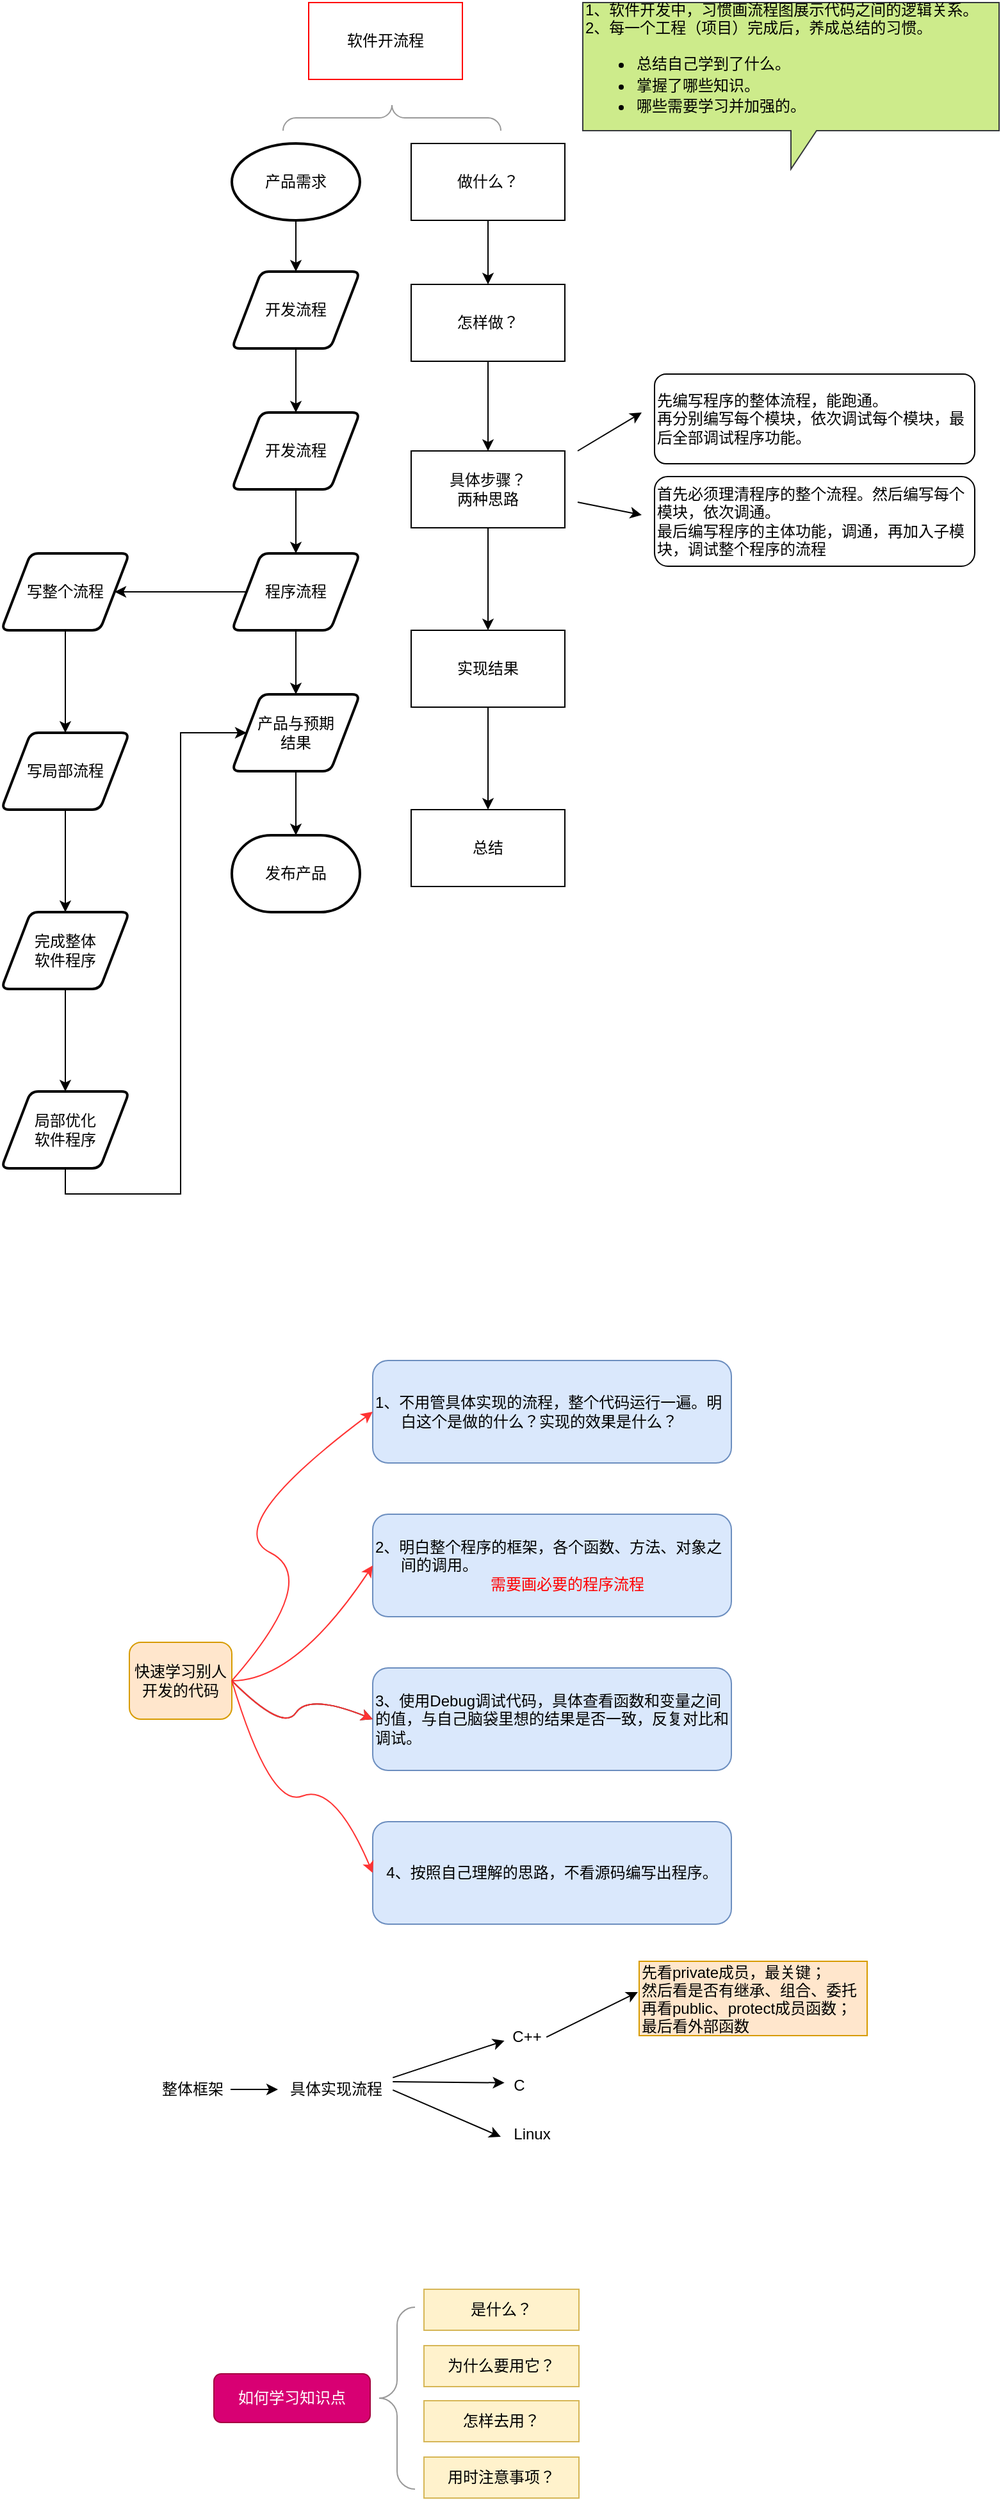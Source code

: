 <mxfile version="14.1.8" type="device" pages="2"><diagram id="IiWEpF4j2YPxtZ2jBqzZ" name="第 1 页"><mxGraphModel dx="1022" dy="596" grid="0" gridSize="10" guides="1" tooltips="1" connect="1" arrows="1" fold="1" page="1" pageScale="1" pageWidth="827" pageHeight="1169" math="0" shadow="0"><root><mxCell id="0"/><mxCell id="1" parent="0"/><mxCell id="CEP8OfUjjQIDmu7eZ3QG-1" value="软件开流程" style="rounded=0;whiteSpace=wrap;html=1;strokeColor=#FF0000;" parent="1" vertex="1"><mxGeometry x="280" y="130" width="120" height="60" as="geometry"/></mxCell><mxCell id="CEP8OfUjjQIDmu7eZ3QG-2" style="edgeStyle=orthogonalEdgeStyle;rounded=0;orthogonalLoop=1;jettySize=auto;html=1;exitX=0.5;exitY=1;exitDx=0;exitDy=0;exitPerimeter=0;entryX=0.5;entryY=0;entryDx=0;entryDy=0;" parent="1" source="CEP8OfUjjQIDmu7eZ3QG-3" target="CEP8OfUjjQIDmu7eZ3QG-5" edge="1"><mxGeometry relative="1" as="geometry"/></mxCell><mxCell id="CEP8OfUjjQIDmu7eZ3QG-3" value="产品需求" style="strokeWidth=2;html=1;shape=mxgraph.flowchart.start_1;whiteSpace=wrap;" parent="1" vertex="1"><mxGeometry x="220" y="240" width="100" height="60" as="geometry"/></mxCell><mxCell id="CEP8OfUjjQIDmu7eZ3QG-4" value="" style="edgeStyle=orthogonalEdgeStyle;rounded=0;orthogonalLoop=1;jettySize=auto;html=1;" parent="1" source="CEP8OfUjjQIDmu7eZ3QG-5" target="CEP8OfUjjQIDmu7eZ3QG-7" edge="1"><mxGeometry relative="1" as="geometry"/></mxCell><mxCell id="CEP8OfUjjQIDmu7eZ3QG-5" value="开发流程" style="shape=parallelogram;html=1;strokeWidth=2;perimeter=parallelogramPerimeter;whiteSpace=wrap;rounded=1;arcSize=12;size=0.23;" parent="1" vertex="1"><mxGeometry x="220" y="340" width="100" height="60" as="geometry"/></mxCell><mxCell id="CEP8OfUjjQIDmu7eZ3QG-6" value="" style="edgeStyle=orthogonalEdgeStyle;rounded=0;orthogonalLoop=1;jettySize=auto;html=1;" parent="1" source="CEP8OfUjjQIDmu7eZ3QG-7" target="CEP8OfUjjQIDmu7eZ3QG-10" edge="1"><mxGeometry relative="1" as="geometry"/></mxCell><mxCell id="CEP8OfUjjQIDmu7eZ3QG-7" value="开发流程" style="shape=parallelogram;html=1;strokeWidth=2;perimeter=parallelogramPerimeter;whiteSpace=wrap;rounded=1;arcSize=12;size=0.23;" parent="1" vertex="1"><mxGeometry x="220" y="450" width="100" height="60" as="geometry"/></mxCell><mxCell id="CEP8OfUjjQIDmu7eZ3QG-8" value="" style="edgeStyle=orthogonalEdgeStyle;rounded=0;orthogonalLoop=1;jettySize=auto;html=1;" parent="1" source="CEP8OfUjjQIDmu7eZ3QG-10" target="CEP8OfUjjQIDmu7eZ3QG-20" edge="1"><mxGeometry relative="1" as="geometry"/></mxCell><mxCell id="CEP8OfUjjQIDmu7eZ3QG-9" value="" style="edgeStyle=orthogonalEdgeStyle;rounded=0;orthogonalLoop=1;jettySize=auto;html=1;" parent="1" source="CEP8OfUjjQIDmu7eZ3QG-10" target="CEP8OfUjjQIDmu7eZ3QG-12" edge="1"><mxGeometry relative="1" as="geometry"/></mxCell><mxCell id="CEP8OfUjjQIDmu7eZ3QG-10" value="程序流程" style="shape=parallelogram;html=1;strokeWidth=2;perimeter=parallelogramPerimeter;whiteSpace=wrap;rounded=1;arcSize=12;size=0.23;" parent="1" vertex="1"><mxGeometry x="220" y="560" width="100" height="60" as="geometry"/></mxCell><mxCell id="CEP8OfUjjQIDmu7eZ3QG-11" value="" style="edgeStyle=orthogonalEdgeStyle;rounded=0;orthogonalLoop=1;jettySize=auto;html=1;" parent="1" source="CEP8OfUjjQIDmu7eZ3QG-12" target="CEP8OfUjjQIDmu7eZ3QG-14" edge="1"><mxGeometry relative="1" as="geometry"/></mxCell><mxCell id="CEP8OfUjjQIDmu7eZ3QG-12" value="写整个流程&lt;br&gt;" style="shape=parallelogram;html=1;strokeWidth=2;perimeter=parallelogramPerimeter;whiteSpace=wrap;rounded=1;arcSize=12;size=0.23;" parent="1" vertex="1"><mxGeometry x="40" y="560" width="100" height="60" as="geometry"/></mxCell><mxCell id="CEP8OfUjjQIDmu7eZ3QG-13" value="" style="edgeStyle=orthogonalEdgeStyle;rounded=0;orthogonalLoop=1;jettySize=auto;html=1;" parent="1" source="CEP8OfUjjQIDmu7eZ3QG-14" target="CEP8OfUjjQIDmu7eZ3QG-16" edge="1"><mxGeometry relative="1" as="geometry"/></mxCell><mxCell id="CEP8OfUjjQIDmu7eZ3QG-14" value="写局部流程" style="shape=parallelogram;html=1;strokeWidth=2;perimeter=parallelogramPerimeter;whiteSpace=wrap;rounded=1;arcSize=12;size=0.23;" parent="1" vertex="1"><mxGeometry x="40" y="700" width="100" height="60" as="geometry"/></mxCell><mxCell id="CEP8OfUjjQIDmu7eZ3QG-15" value="" style="edgeStyle=orthogonalEdgeStyle;rounded=0;orthogonalLoop=1;jettySize=auto;html=1;" parent="1" source="CEP8OfUjjQIDmu7eZ3QG-16" target="CEP8OfUjjQIDmu7eZ3QG-17" edge="1"><mxGeometry relative="1" as="geometry"/></mxCell><mxCell id="CEP8OfUjjQIDmu7eZ3QG-16" value="完成整体&lt;br&gt;软件程序" style="shape=parallelogram;html=1;strokeWidth=2;perimeter=parallelogramPerimeter;whiteSpace=wrap;rounded=1;arcSize=12;size=0.23;" parent="1" vertex="1"><mxGeometry x="40" y="840" width="100" height="60" as="geometry"/></mxCell><mxCell id="CEP8OfUjjQIDmu7eZ3QG-17" value="局部优化&lt;br&gt;软件程序" style="shape=parallelogram;html=1;strokeWidth=2;perimeter=parallelogramPerimeter;whiteSpace=wrap;rounded=1;arcSize=12;size=0.23;" parent="1" vertex="1"><mxGeometry x="40" y="980" width="100" height="60" as="geometry"/></mxCell><mxCell id="CEP8OfUjjQIDmu7eZ3QG-18" style="edgeStyle=orthogonalEdgeStyle;rounded=0;orthogonalLoop=1;jettySize=auto;html=1;exitX=0.5;exitY=1;exitDx=0;exitDy=0;entryX=0.5;entryY=0;entryDx=0;entryDy=0;entryPerimeter=0;" parent="1" source="CEP8OfUjjQIDmu7eZ3QG-20" target="CEP8OfUjjQIDmu7eZ3QG-30" edge="1"><mxGeometry relative="1" as="geometry"/></mxCell><mxCell id="CEP8OfUjjQIDmu7eZ3QG-19" style="edgeStyle=orthogonalEdgeStyle;rounded=0;orthogonalLoop=1;jettySize=auto;html=1;exitX=0;exitY=0.5;exitDx=0;exitDy=0;entryX=0.5;entryY=1;entryDx=0;entryDy=0;startArrow=classic;startFill=1;endArrow=none;endFill=0;" parent="1" source="CEP8OfUjjQIDmu7eZ3QG-20" target="CEP8OfUjjQIDmu7eZ3QG-17" edge="1"><mxGeometry relative="1" as="geometry"><mxPoint x="190" y="1020" as="targetPoint"/><Array as="points"><mxPoint x="180" y="700"/><mxPoint x="180" y="1060"/><mxPoint x="90" y="1060"/></Array></mxGeometry></mxCell><mxCell id="CEP8OfUjjQIDmu7eZ3QG-20" value="产品与预期&lt;br&gt;结果" style="shape=parallelogram;html=1;strokeWidth=2;perimeter=parallelogramPerimeter;whiteSpace=wrap;rounded=1;arcSize=12;size=0.23;" parent="1" vertex="1"><mxGeometry x="220" y="670" width="100" height="60" as="geometry"/></mxCell><mxCell id="CEP8OfUjjQIDmu7eZ3QG-21" value="" style="edgeStyle=orthogonalEdgeStyle;rounded=0;orthogonalLoop=1;jettySize=auto;html=1;" parent="1" source="CEP8OfUjjQIDmu7eZ3QG-22" target="CEP8OfUjjQIDmu7eZ3QG-24" edge="1"><mxGeometry relative="1" as="geometry"/></mxCell><mxCell id="CEP8OfUjjQIDmu7eZ3QG-22" value="做什么？" style="rounded=0;whiteSpace=wrap;html=1;strokeColor=#000000;" parent="1" vertex="1"><mxGeometry x="360" y="240" width="120" height="60" as="geometry"/></mxCell><mxCell id="CEP8OfUjjQIDmu7eZ3QG-23" value="" style="edgeStyle=orthogonalEdgeStyle;rounded=0;orthogonalLoop=1;jettySize=auto;html=1;" parent="1" source="CEP8OfUjjQIDmu7eZ3QG-24" target="CEP8OfUjjQIDmu7eZ3QG-26" edge="1"><mxGeometry relative="1" as="geometry"/></mxCell><mxCell id="CEP8OfUjjQIDmu7eZ3QG-24" value="怎样做？" style="rounded=0;whiteSpace=wrap;html=1;strokeColor=#000000;" parent="1" vertex="1"><mxGeometry x="360" y="350" width="120" height="60" as="geometry"/></mxCell><mxCell id="CEP8OfUjjQIDmu7eZ3QG-25" value="" style="edgeStyle=orthogonalEdgeStyle;rounded=0;orthogonalLoop=1;jettySize=auto;html=1;" parent="1" source="CEP8OfUjjQIDmu7eZ3QG-26" target="CEP8OfUjjQIDmu7eZ3QG-28" edge="1"><mxGeometry relative="1" as="geometry"/></mxCell><mxCell id="CEP8OfUjjQIDmu7eZ3QG-26" value="具体步骤？&lt;br&gt;两种思路" style="rounded=0;whiteSpace=wrap;html=1;strokeColor=#000000;" parent="1" vertex="1"><mxGeometry x="360" y="480" width="120" height="60" as="geometry"/></mxCell><mxCell id="CEP8OfUjjQIDmu7eZ3QG-27" value="" style="edgeStyle=orthogonalEdgeStyle;rounded=0;orthogonalLoop=1;jettySize=auto;html=1;" parent="1" source="CEP8OfUjjQIDmu7eZ3QG-28" target="CEP8OfUjjQIDmu7eZ3QG-29" edge="1"><mxGeometry relative="1" as="geometry"/></mxCell><mxCell id="CEP8OfUjjQIDmu7eZ3QG-28" value="实现结果" style="rounded=0;whiteSpace=wrap;html=1;strokeColor=#000000;" parent="1" vertex="1"><mxGeometry x="360" y="620" width="120" height="60" as="geometry"/></mxCell><mxCell id="CEP8OfUjjQIDmu7eZ3QG-29" value="总结" style="rounded=0;whiteSpace=wrap;html=1;strokeColor=#000000;" parent="1" vertex="1"><mxGeometry x="360" y="760" width="120" height="60" as="geometry"/></mxCell><mxCell id="CEP8OfUjjQIDmu7eZ3QG-30" value="发布产品" style="strokeWidth=2;html=1;shape=mxgraph.flowchart.terminator;whiteSpace=wrap;" parent="1" vertex="1"><mxGeometry x="220" y="780" width="100" height="60" as="geometry"/></mxCell><mxCell id="CEP8OfUjjQIDmu7eZ3QG-31" value="" style="verticalLabelPosition=bottom;shadow=0;dashed=0;align=center;html=1;verticalAlign=top;strokeWidth=1;shape=mxgraph.mockup.markup.curlyBrace;strokeColor=#999999;" parent="1" vertex="1"><mxGeometry x="260" y="210" width="170" height="20" as="geometry"/></mxCell><mxCell id="CEP8OfUjjQIDmu7eZ3QG-32" value="&lt;span style=&quot;white-space: normal&quot;&gt;先编写程序的整体流程，能跑通。&lt;br&gt;再分别编写每个模块，依次调试每个模块，最后全部调试&lt;/span&gt;程序功能&lt;span style=&quot;white-space: normal&quot;&gt;。&lt;/span&gt;" style="rounded=1;whiteSpace=wrap;html=1;align=left;arcSize=13;" parent="1" vertex="1"><mxGeometry x="550" y="420" width="250" height="70" as="geometry"/></mxCell><mxCell id="CEP8OfUjjQIDmu7eZ3QG-33" value="首先必须理清程序的整个流程。然后编写每个模块，依次调通。&lt;br&gt;最后编写程序的主体功能，调通，再加入子模块，调试整个程序的流程" style="rounded=1;whiteSpace=wrap;html=1;align=left;" parent="1" vertex="1"><mxGeometry x="550" y="500" width="250" height="70" as="geometry"/></mxCell><mxCell id="CEP8OfUjjQIDmu7eZ3QG-34" value="" style="endArrow=classic;html=1;" parent="1" edge="1"><mxGeometry width="50" height="50" relative="1" as="geometry"><mxPoint x="490" y="480" as="sourcePoint"/><mxPoint x="540" y="450" as="targetPoint"/></mxGeometry></mxCell><mxCell id="CEP8OfUjjQIDmu7eZ3QG-35" value="" style="endArrow=classic;html=1;" parent="1" edge="1"><mxGeometry width="50" height="50" relative="1" as="geometry"><mxPoint x="490" y="520" as="sourcePoint"/><mxPoint x="540" y="530" as="targetPoint"/></mxGeometry></mxCell><mxCell id="CEP8OfUjjQIDmu7eZ3QG-36" value="快速学习别人开发的代码" style="rounded=1;whiteSpace=wrap;html=1;fillColor=#ffe6cc;strokeColor=#d79b00;" parent="1" vertex="1"><mxGeometry x="140" y="1410" width="80" height="60" as="geometry"/></mxCell><mxCell id="CEP8OfUjjQIDmu7eZ3QG-37" value="1、不用管具体实现的流程，整个代码运行一遍。明&amp;nbsp; &amp;nbsp; &amp;nbsp; &amp;nbsp; 白这个是做的什么？实现的效果是什么？" style="rounded=1;whiteSpace=wrap;html=1;fillColor=#dae8fc;strokeColor=#6c8ebf;align=left;" parent="1" vertex="1"><mxGeometry x="330" y="1190" width="280" height="80" as="geometry"/></mxCell><mxCell id="CEP8OfUjjQIDmu7eZ3QG-38" value="&lt;div&gt;&lt;span&gt;2、明白整个程序的框架，各个函数、方法、对象之&amp;nbsp; &amp;nbsp; &amp;nbsp; &amp;nbsp; 间的调用。&lt;/span&gt;&lt;/div&gt;&lt;div&gt;&amp;nbsp; &amp;nbsp; &amp;nbsp; &amp;nbsp; &amp;nbsp; &amp;nbsp; &amp;nbsp; &amp;nbsp; &amp;nbsp; &amp;nbsp; &amp;nbsp; &amp;nbsp; &amp;nbsp; &amp;nbsp;&lt;font color=&quot;#ff0000&quot;&gt;需要画必要的程序流程&lt;/font&gt;&lt;/div&gt;" style="rounded=1;whiteSpace=wrap;html=1;align=left;fillColor=#dae8fc;strokeColor=#6c8ebf;" parent="1" vertex="1"><mxGeometry x="330" y="1310" width="280" height="80" as="geometry"/></mxCell><mxCell id="CEP8OfUjjQIDmu7eZ3QG-39" value="3、使用Debug调试代码，具体查看函数和变量之间&amp;nbsp; 的值，与自己脑袋里想的结果是否一致，反复对比和调试。" style="rounded=1;whiteSpace=wrap;html=1;fillColor=#dae8fc;strokeColor=#6c8ebf;align=left;" parent="1" vertex="1"><mxGeometry x="330" y="1430" width="280" height="80" as="geometry"/></mxCell><mxCell id="CEP8OfUjjQIDmu7eZ3QG-40" value="4、按照自己理解的思路，不看源码编写出程序。" style="rounded=1;whiteSpace=wrap;html=1;fillColor=#dae8fc;strokeColor=#6c8ebf;" parent="1" vertex="1"><mxGeometry x="330" y="1550" width="280" height="80" as="geometry"/></mxCell><mxCell id="CEP8OfUjjQIDmu7eZ3QG-41" value="" style="curved=1;endArrow=classic;html=1;entryX=0;entryY=0.5;entryDx=0;entryDy=0;exitX=1;exitY=0.5;exitDx=0;exitDy=0;strokeColor=#FF3333;" parent="1" source="CEP8OfUjjQIDmu7eZ3QG-36" target="CEP8OfUjjQIDmu7eZ3QG-37" edge="1"><mxGeometry width="50" height="50" relative="1" as="geometry"><mxPoint x="230" y="1420" as="sourcePoint"/><mxPoint x="280" y="1370" as="targetPoint"/><Array as="points"><mxPoint x="290" y="1360"/><mxPoint x="210" y="1320"/></Array></mxGeometry></mxCell><mxCell id="CEP8OfUjjQIDmu7eZ3QG-42" value="" style="curved=1;endArrow=classic;html=1;entryX=0;entryY=0.5;entryDx=0;entryDy=0;strokeColor=#FF3333;" parent="1" target="CEP8OfUjjQIDmu7eZ3QG-38" edge="1"><mxGeometry width="50" height="50" relative="1" as="geometry"><mxPoint x="220" y="1440" as="sourcePoint"/><mxPoint x="270" y="1390" as="targetPoint"/><Array as="points"><mxPoint x="270" y="1440"/></Array></mxGeometry></mxCell><mxCell id="CEP8OfUjjQIDmu7eZ3QG-43" value="" style="curved=1;endArrow=classic;html=1;exitX=1;exitY=0.5;exitDx=0;exitDy=0;entryX=0;entryY=0.5;entryDx=0;entryDy=0;" parent="1" source="CEP8OfUjjQIDmu7eZ3QG-36" target="CEP8OfUjjQIDmu7eZ3QG-39" edge="1"><mxGeometry width="50" height="50" relative="1" as="geometry"><mxPoint x="240" y="1520" as="sourcePoint"/><mxPoint x="290" y="1470" as="targetPoint"/><Array as="points"><mxPoint x="260" y="1480"/><mxPoint x="280" y="1450"/></Array></mxGeometry></mxCell><mxCell id="CEP8OfUjjQIDmu7eZ3QG-44" value="" style="curved=1;endArrow=classic;html=1;exitX=1;exitY=0.5;exitDx=0;exitDy=0;entryX=0;entryY=0.5;entryDx=0;entryDy=0;strokeColor=#FF3333;" parent="1" source="CEP8OfUjjQIDmu7eZ3QG-36" target="CEP8OfUjjQIDmu7eZ3QG-40" edge="1"><mxGeometry width="50" height="50" relative="1" as="geometry"><mxPoint x="190" y="1540" as="sourcePoint"/><mxPoint x="240" y="1490" as="targetPoint"/><Array as="points"><mxPoint x="250" y="1540"/><mxPoint x="300" y="1520"/></Array></mxGeometry></mxCell><mxCell id="CEP8OfUjjQIDmu7eZ3QG-45" value="" style="curved=1;endArrow=classic;html=1;exitX=1;exitY=0.5;exitDx=0;exitDy=0;entryX=0;entryY=0.5;entryDx=0;entryDy=0;strokeColor=#FF3333;" parent="1" edge="1"><mxGeometry width="50" height="50" relative="1" as="geometry"><mxPoint x="220" y="1440" as="sourcePoint"/><mxPoint x="330" y="1470" as="targetPoint"/><Array as="points"><mxPoint x="260" y="1480"/><mxPoint x="280" y="1450"/></Array></mxGeometry></mxCell><mxCell id="Vgj89RyNVtiPdovLGNv0-11" style="edgeStyle=orthogonalEdgeStyle;rounded=0;orthogonalLoop=1;jettySize=auto;html=1;" parent="1" source="Vgj89RyNVtiPdovLGNv0-12" target="Vgj89RyNVtiPdovLGNv0-13" edge="1"><mxGeometry relative="1" as="geometry"><mxPoint x="264" y="1759" as="targetPoint"/></mxGeometry></mxCell><mxCell id="Vgj89RyNVtiPdovLGNv0-12" value="整体框架" style="text;html=1;align=center;verticalAlign=middle;resizable=0;points=[];autosize=1;" parent="1" vertex="1"><mxGeometry x="159" y="1749" width="60" height="20" as="geometry"/></mxCell><mxCell id="Vgj89RyNVtiPdovLGNv0-13" value="具体实现流程" style="text;html=1;align=center;verticalAlign=middle;resizable=0;points=[];autosize=1;" parent="1" vertex="1"><mxGeometry x="256" y="1749" width="90" height="20" as="geometry"/></mxCell><mxCell id="Vgj89RyNVtiPdovLGNv0-14" value="C++" style="text;html=1;align=center;verticalAlign=middle;resizable=0;points=[];autosize=1;" parent="1" vertex="1"><mxGeometry x="434" y="1709" width="32" height="18" as="geometry"/></mxCell><mxCell id="Vgj89RyNVtiPdovLGNv0-15" value="C" style="text;html=1;align=center;verticalAlign=middle;resizable=0;points=[];autosize=1;" parent="1" vertex="1"><mxGeometry x="434" y="1747" width="19" height="18" as="geometry"/></mxCell><mxCell id="Vgj89RyNVtiPdovLGNv0-16" value="Linux" style="text;html=1;align=center;verticalAlign=middle;resizable=0;points=[];autosize=1;" parent="1" vertex="1"><mxGeometry x="434" y="1785" width="39" height="18" as="geometry"/></mxCell><mxCell id="Vgj89RyNVtiPdovLGNv0-17" value="" style="endArrow=classic;html=1;exitX=0.987;exitY=0.511;exitDx=0;exitDy=0;exitPerimeter=0;" parent="1" source="Vgj89RyNVtiPdovLGNv0-14" edge="1"><mxGeometry width="50" height="50" relative="1" as="geometry"><mxPoint x="513" y="1741" as="sourcePoint"/><mxPoint x="537" y="1683" as="targetPoint"/></mxGeometry></mxCell><mxCell id="Vgj89RyNVtiPdovLGNv0-18" value="先看private成员，最关键；&#10;然后看是否有继承、组合、委托&#10;再看public、protect成员函数；&#10;最后看外部函数" style="text;align=left;verticalAlign=middle;resizable=0;points=[];autosize=1;fillColor=#ffe6cc;strokeColor=#d79b00;fontColor=#000000;" parent="1" vertex="1"><mxGeometry x="538" y="1659" width="178" height="58" as="geometry"/></mxCell><mxCell id="Vgj89RyNVtiPdovLGNv0-19" value="" style="endArrow=classic;html=1;exitX=0.996;exitY=0.04;exitDx=0;exitDy=0;exitPerimeter=0;entryX=-0.038;entryY=0.667;entryDx=0;entryDy=0;entryPerimeter=0;" parent="1" source="Vgj89RyNVtiPdovLGNv0-13" target="Vgj89RyNVtiPdovLGNv0-14" edge="1"><mxGeometry width="50" height="50" relative="1" as="geometry"><mxPoint x="325" y="1721" as="sourcePoint"/><mxPoint x="375" y="1671" as="targetPoint"/></mxGeometry></mxCell><mxCell id="Vgj89RyNVtiPdovLGNv0-20" value="" style="endArrow=classic;html=1;exitX=0.996;exitY=0.2;exitDx=0;exitDy=0;exitPerimeter=0;entryX=-0.063;entryY=0.378;entryDx=0;entryDy=0;entryPerimeter=0;" parent="1" source="Vgj89RyNVtiPdovLGNv0-13" target="Vgj89RyNVtiPdovLGNv0-15" edge="1"><mxGeometry width="50" height="50" relative="1" as="geometry"><mxPoint x="362" y="1841" as="sourcePoint"/><mxPoint x="412" y="1791" as="targetPoint"/></mxGeometry></mxCell><mxCell id="Vgj89RyNVtiPdovLGNv0-21" value="" style="endArrow=classic;html=1;exitX=0.996;exitY=0.52;exitDx=0;exitDy=0;exitPerimeter=0;entryX=-0.103;entryY=0.611;entryDx=0;entryDy=0;entryPerimeter=0;" parent="1" source="Vgj89RyNVtiPdovLGNv0-13" target="Vgj89RyNVtiPdovLGNv0-16" edge="1"><mxGeometry width="50" height="50" relative="1" as="geometry"><mxPoint x="347" y="1835" as="sourcePoint"/><mxPoint x="397" y="1785" as="targetPoint"/></mxGeometry></mxCell><mxCell id="Vgj89RyNVtiPdovLGNv0-22" value="&lt;span style=&quot;white-space: normal&quot;&gt;1、软件开发中，习惯画流程图展示代码之间的逻辑关系。&lt;/span&gt;&lt;br style=&quot;white-space: normal&quot;&gt;&lt;span style=&quot;white-space: normal&quot;&gt;2、每一个工程（项目）完成后，养成总结的习惯。&lt;/span&gt;&lt;br style=&quot;white-space: normal&quot;&gt;&lt;ul style=&quot;line-height: 140%&quot;&gt;&lt;li&gt;&lt;span style=&quot;white-space: normal&quot;&gt;总结自己学到了什么。&lt;/span&gt;&lt;/li&gt;&lt;li&gt;&lt;span style=&quot;white-space: normal&quot;&gt;掌握了哪些知识。&lt;/span&gt;&lt;/li&gt;&lt;li&gt;&lt;span style=&quot;white-space: normal&quot;&gt;哪些需要学习并加强的。&lt;/span&gt;&lt;/li&gt;&lt;/ul&gt;" style="shape=callout;whiteSpace=wrap;html=1;perimeter=calloutPerimeter;align=left;fillColor=#cdeb8b;strokeColor=#36393d;" parent="1" vertex="1"><mxGeometry x="494" y="130" width="325" height="130" as="geometry"/></mxCell><mxCell id="vp-nlcrDcbtwAWRW_SR0-1" value="是什么？" style="rounded=0;whiteSpace=wrap;html=1;fillColor=#fff2cc;strokeColor=#d6b656;" vertex="1" parent="1"><mxGeometry x="370" y="1915" width="121" height="32" as="geometry"/></mxCell><mxCell id="vp-nlcrDcbtwAWRW_SR0-3" value="为什么要用它？" style="rounded=0;whiteSpace=wrap;html=1;fillColor=#fff2cc;strokeColor=#d6b656;" vertex="1" parent="1"><mxGeometry x="370" y="1959" width="121" height="32" as="geometry"/></mxCell><mxCell id="vp-nlcrDcbtwAWRW_SR0-4" value="怎样去用？" style="rounded=0;whiteSpace=wrap;html=1;fillColor=#fff2cc;strokeColor=#d6b656;" vertex="1" parent="1"><mxGeometry x="370" y="2002" width="121" height="32" as="geometry"/></mxCell><mxCell id="vp-nlcrDcbtwAWRW_SR0-6" value="用时注意事项？" style="rounded=0;whiteSpace=wrap;html=1;fillColor=#fff2cc;strokeColor=#d6b656;" vertex="1" parent="1"><mxGeometry x="370" y="2046" width="121" height="32" as="geometry"/></mxCell><mxCell id="vp-nlcrDcbtwAWRW_SR0-8" value="如何学习知识点" style="rounded=1;whiteSpace=wrap;html=1;fillColor=#d80073;strokeColor=#A50040;fontColor=#ffffff;" vertex="1" parent="1"><mxGeometry x="206" y="1981" width="122" height="38" as="geometry"/></mxCell><mxCell id="vp-nlcrDcbtwAWRW_SR0-9" value="" style="labelPosition=right;align=left;strokeWidth=1;shape=mxgraph.mockup.markup.curlyBrace;html=1;shadow=0;dashed=0;strokeColor=#999999;direction=north;" vertex="1" parent="1"><mxGeometry x="335" y="1929" width="28" height="142" as="geometry"/></mxCell></root></mxGraphModel></diagram><diagram id="cyNbpalYKu2fFV7nZUvG" name="第 2 页"><mxGraphModel dx="1264" dy="596" grid="1" gridSize="10" guides="1" tooltips="1" connect="1" arrows="1" fold="1" page="1" pageScale="1" pageWidth="827" pageHeight="1169" math="0" shadow="0"><root><mxCell id="CByKQUrYYNcfgiSaRk9I-0"/><mxCell id="CByKQUrYYNcfgiSaRk9I-1" parent="CByKQUrYYNcfgiSaRk9I-0"/><mxCell id="CByKQUrYYNcfgiSaRk9I-2" value="代码评审&lt;br&gt;" style="text;html=1;align=center;verticalAlign=middle;resizable=0;points=[];autosize=1;" parent="CByKQUrYYNcfgiSaRk9I-1" vertex="1"><mxGeometry x="192" y="206" width="60" height="20" as="geometry"/></mxCell><mxCell id="CByKQUrYYNcfgiSaRk9I-3" value="业务场景分析" style="text;html=1;align=center;verticalAlign=middle;resizable=0;points=[];autosize=1;" parent="CByKQUrYYNcfgiSaRk9I-1" vertex="1"><mxGeometry x="198" y="256" width="90" height="20" as="geometry"/></mxCell></root></mxGraphModel></diagram></mxfile>